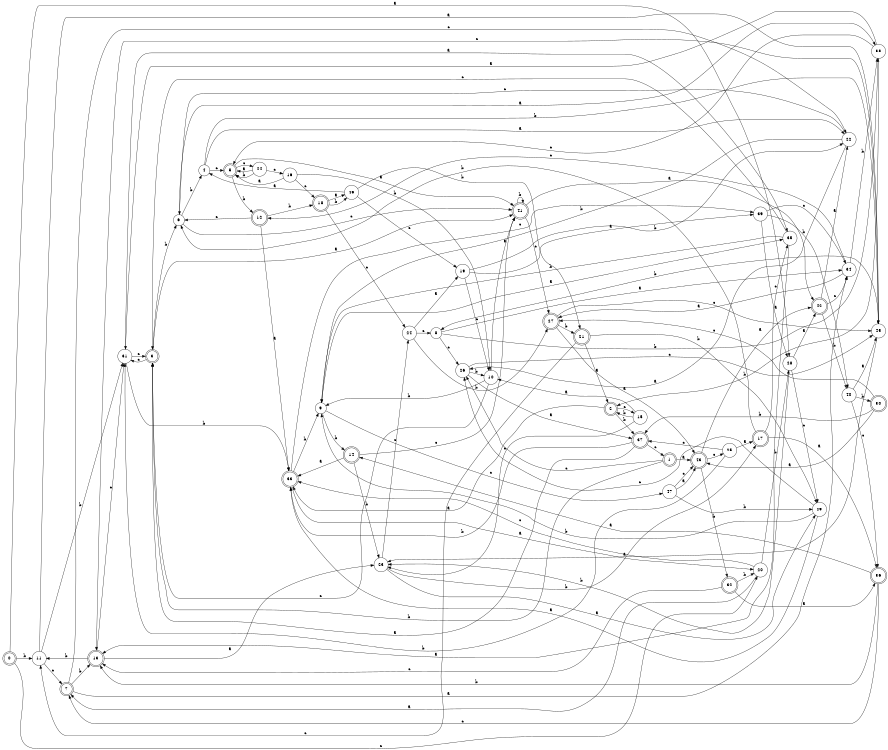 digraph n39_5 {
__start0 [label="" shape="none"];

rankdir=LR;
size="8,5";

s0 [style="rounded,filled", color="black", fillcolor="white" shape="doublecircle", label="0"];
s1 [style="rounded,filled", color="black", fillcolor="white" shape="doublecircle", label="1"];
s2 [style="rounded,filled", color="black", fillcolor="white" shape="doublecircle", label="2"];
s3 [style="rounded,filled", color="black", fillcolor="white" shape="doublecircle", label="3"];
s4 [style="filled", color="black", fillcolor="white" shape="circle", label="4"];
s5 [style="rounded,filled", color="black", fillcolor="white" shape="doublecircle", label="5"];
s6 [style="filled", color="black", fillcolor="white" shape="circle", label="6"];
s7 [style="rounded,filled", color="black", fillcolor="white" shape="doublecircle", label="7"];
s8 [style="filled", color="black", fillcolor="white" shape="circle", label="8"];
s9 [style="filled", color="black", fillcolor="white" shape="circle", label="9"];
s10 [style="filled", color="black", fillcolor="white" shape="circle", label="10"];
s11 [style="filled", color="black", fillcolor="white" shape="circle", label="11"];
s12 [style="rounded,filled", color="black", fillcolor="white" shape="doublecircle", label="12"];
s13 [style="rounded,filled", color="black", fillcolor="white" shape="doublecircle", label="13"];
s14 [style="rounded,filled", color="black", fillcolor="white" shape="doublecircle", label="14"];
s15 [style="filled", color="black", fillcolor="white" shape="circle", label="15"];
s16 [style="filled", color="black", fillcolor="white" shape="circle", label="16"];
s17 [style="rounded,filled", color="black", fillcolor="white" shape="doublecircle", label="17"];
s18 [style="rounded,filled", color="black", fillcolor="white" shape="doublecircle", label="18"];
s19 [style="filled", color="black", fillcolor="white" shape="circle", label="19"];
s20 [style="filled", color="black", fillcolor="white" shape="circle", label="20"];
s21 [style="rounded,filled", color="black", fillcolor="white" shape="doublecircle", label="21"];
s22 [style="filled", color="black", fillcolor="white" shape="circle", label="22"];
s23 [style="filled", color="black", fillcolor="white" shape="circle", label="23"];
s24 [style="filled", color="black", fillcolor="white" shape="circle", label="24"];
s25 [style="filled", color="black", fillcolor="white" shape="circle", label="25"];
s26 [style="filled", color="black", fillcolor="white" shape="circle", label="26"];
s27 [style="rounded,filled", color="black", fillcolor="white" shape="doublecircle", label="27"];
s28 [style="filled", color="black", fillcolor="white" shape="circle", label="28"];
s29 [style="filled", color="black", fillcolor="white" shape="circle", label="29"];
s30 [style="rounded,filled", color="black", fillcolor="white" shape="doublecircle", label="30"];
s31 [style="filled", color="black", fillcolor="white" shape="circle", label="31"];
s32 [style="rounded,filled", color="black", fillcolor="white" shape="doublecircle", label="32"];
s33 [style="rounded,filled", color="black", fillcolor="white" shape="doublecircle", label="33"];
s34 [style="filled", color="black", fillcolor="white" shape="circle", label="34"];
s35 [style="filled", color="black", fillcolor="white" shape="circle", label="35"];
s36 [style="rounded,filled", color="black", fillcolor="white" shape="doublecircle", label="36"];
s37 [style="rounded,filled", color="black", fillcolor="white" shape="doublecircle", label="37"];
s38 [style="filled", color="black", fillcolor="white" shape="circle", label="38"];
s39 [style="filled", color="black", fillcolor="white" shape="circle", label="39"];
s40 [style="filled", color="black", fillcolor="white" shape="circle", label="40"];
s41 [style="rounded,filled", color="black", fillcolor="white" shape="doublecircle", label="41"];
s42 [style="rounded,filled", color="black", fillcolor="white" shape="doublecircle", label="42"];
s43 [style="rounded,filled", color="black", fillcolor="white" shape="doublecircle", label="43"];
s44 [style="filled", color="black", fillcolor="white" shape="circle", label="44"];
s45 [style="filled", color="black", fillcolor="white" shape="circle", label="45"];
s46 [style="filled", color="black", fillcolor="white" shape="circle", label="46"];
s47 [style="filled", color="black", fillcolor="white" shape="circle", label="47"];
s0 -> s28 [label="a"];
s0 -> s11 [label="b"];
s0 -> s20 [label="c"];
s1 -> s43 [label="a"];
s1 -> s3 [label="b"];
s1 -> s26 [label="c"];
s2 -> s33 [label="a"];
s2 -> s37 [label="b"];
s2 -> s15 [label="c"];
s3 -> s41 [label="a"];
s3 -> s6 [label="b"];
s3 -> s31 [label="c"];
s4 -> s22 [label="a"];
s4 -> s45 [label="b"];
s4 -> s5 [label="c"];
s5 -> s41 [label="a"];
s5 -> s12 [label="b"];
s5 -> s44 [label="c"];
s6 -> s38 [label="a"];
s6 -> s4 [label="b"];
s6 -> s41 [label="c"];
s7 -> s34 [label="a"];
s7 -> s13 [label="b"];
s7 -> s22 [label="c"];
s8 -> s34 [label="a"];
s8 -> s38 [label="b"];
s8 -> s26 [label="c"];
s9 -> s35 [label="a"];
s9 -> s14 [label="b"];
s9 -> s47 [label="c"];
s10 -> s41 [label="a"];
s10 -> s9 [label="b"];
s10 -> s3 [label="c"];
s11 -> s45 [label="a"];
s11 -> s31 [label="b"];
s11 -> s7 [label="c"];
s12 -> s33 [label="a"];
s12 -> s18 [label="b"];
s12 -> s6 [label="c"];
s13 -> s23 [label="a"];
s13 -> s11 [label="b"];
s13 -> s31 [label="c"];
s14 -> s33 [label="a"];
s14 -> s23 [label="b"];
s14 -> s41 [label="c"];
s15 -> s10 [label="a"];
s15 -> s2 [label="b"];
s15 -> s23 [label="c"];
s16 -> s5 [label="a"];
s16 -> s10 [label="b"];
s16 -> s18 [label="c"];
s17 -> s36 [label="a"];
s17 -> s6 [label="b"];
s17 -> s35 [label="c"];
s18 -> s46 [label="a"];
s18 -> s46 [label="b"];
s18 -> s24 [label="c"];
s19 -> s39 [label="a"];
s19 -> s22 [label="b"];
s19 -> s10 [label="c"];
s20 -> s7 [label="a"];
s20 -> s28 [label="b"];
s20 -> s33 [label="c"];
s21 -> s2 [label="a"];
s21 -> s29 [label="b"];
s21 -> s11 [label="c"];
s22 -> s26 [label="a"];
s22 -> s9 [label="b"];
s22 -> s6 [label="c"];
s23 -> s29 [label="a"];
s23 -> s17 [label="b"];
s23 -> s24 [label="c"];
s24 -> s19 [label="a"];
s24 -> s27 [label="b"];
s24 -> s8 [label="c"];
s25 -> s17 [label="a"];
s25 -> s31 [label="b"];
s25 -> s37 [label="c"];
s26 -> s37 [label="a"];
s26 -> s10 [label="b"];
s26 -> s45 [label="c"];
s27 -> s43 [label="a"];
s27 -> s21 [label="b"];
s27 -> s45 [label="c"];
s28 -> s42 [label="a"];
s28 -> s23 [label="b"];
s28 -> s29 [label="c"];
s29 -> s33 [label="a"];
s29 -> s9 [label="b"];
s29 -> s26 [label="c"];
s30 -> s43 [label="a"];
s30 -> s37 [label="b"];
s30 -> s27 [label="c"];
s31 -> s35 [label="a"];
s31 -> s33 [label="b"];
s31 -> s3 [label="c"];
s32 -> s36 [label="a"];
s32 -> s20 [label="b"];
s32 -> s13 [label="c"];
s33 -> s20 [label="a"];
s33 -> s9 [label="b"];
s33 -> s39 [label="c"];
s34 -> s27 [label="a"];
s34 -> s38 [label="b"];
s34 -> s12 [label="c"];
s35 -> s13 [label="a"];
s35 -> s9 [label="b"];
s35 -> s3 [label="c"];
s36 -> s14 [label="a"];
s36 -> s13 [label="b"];
s36 -> s7 [label="c"];
s37 -> s3 [label="a"];
s37 -> s33 [label="b"];
s37 -> s1 [label="c"];
s38 -> s31 [label="a"];
s38 -> s2 [label="b"];
s38 -> s5 [label="c"];
s39 -> s28 [label="a"];
s39 -> s40 [label="b"];
s39 -> s34 [label="c"];
s40 -> s45 [label="a"];
s40 -> s30 [label="b"];
s40 -> s36 [label="c"];
s41 -> s42 [label="a"];
s41 -> s41 [label="b"];
s41 -> s27 [label="c"];
s42 -> s22 [label="a"];
s42 -> s40 [label="b"];
s42 -> s34 [label="c"];
s43 -> s42 [label="a"];
s43 -> s32 [label="b"];
s43 -> s25 [label="c"];
s44 -> s5 [label="a"];
s44 -> s5 [label="b"];
s44 -> s16 [label="c"];
s45 -> s23 [label="a"];
s45 -> s8 [label="b"];
s45 -> s13 [label="c"];
s46 -> s4 [label="a"];
s46 -> s21 [label="b"];
s46 -> s19 [label="c"];
s47 -> s43 [label="a"];
s47 -> s29 [label="b"];
s47 -> s43 [label="c"];

}
